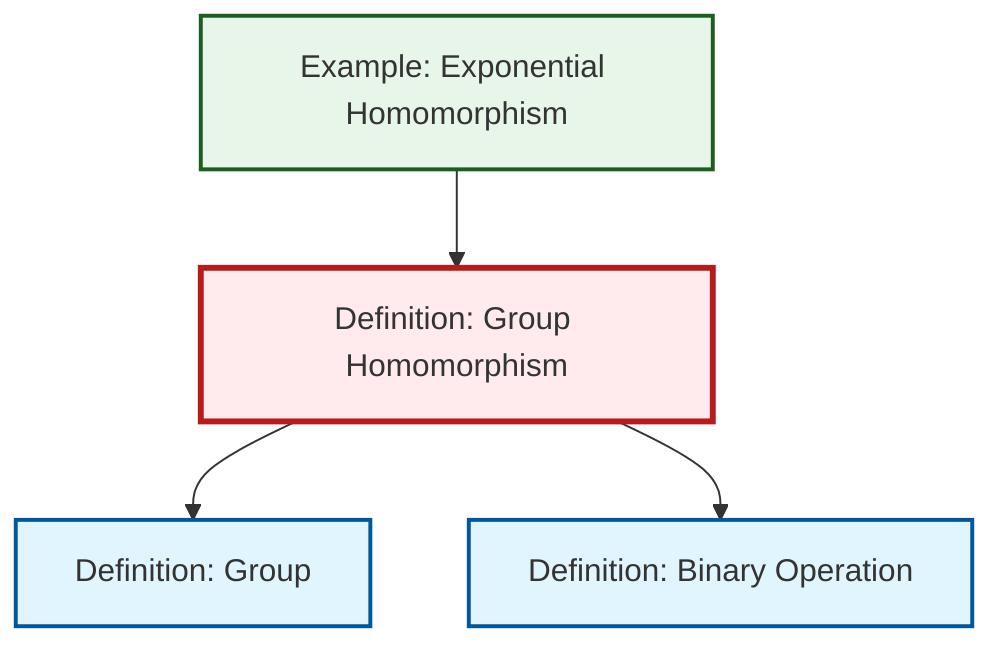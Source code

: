 graph TD
    classDef definition fill:#e1f5fe,stroke:#01579b,stroke-width:2px
    classDef theorem fill:#f3e5f5,stroke:#4a148c,stroke-width:2px
    classDef axiom fill:#fff3e0,stroke:#e65100,stroke-width:2px
    classDef example fill:#e8f5e9,stroke:#1b5e20,stroke-width:2px
    classDef current fill:#ffebee,stroke:#b71c1c,stroke-width:3px
    def-binary-operation["Definition: Binary Operation"]:::definition
    ex-exponential-homomorphism["Example: Exponential Homomorphism"]:::example
    def-homomorphism["Definition: Group Homomorphism"]:::definition
    def-group["Definition: Group"]:::definition
    def-homomorphism --> def-group
    ex-exponential-homomorphism --> def-homomorphism
    def-homomorphism --> def-binary-operation
    class def-homomorphism current